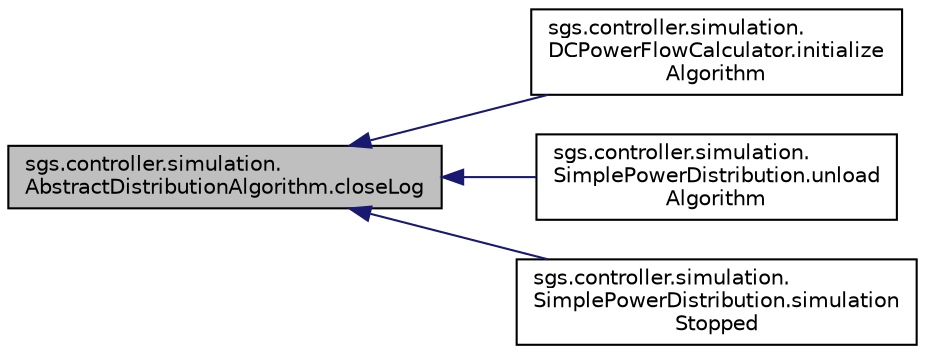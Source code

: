 digraph "sgs.controller.simulation.AbstractDistributionAlgorithm.closeLog"
{
  edge [fontname="Helvetica",fontsize="10",labelfontname="Helvetica",labelfontsize="10"];
  node [fontname="Helvetica",fontsize="10",shape=record];
  rankdir="LR";
  Node1 [label="sgs.controller.simulation.\lAbstractDistributionAlgorithm.closeLog",height=0.2,width=0.4,color="black", fillcolor="grey75", style="filled" fontcolor="black"];
  Node1 -> Node2 [dir="back",color="midnightblue",fontsize="10",style="solid"];
  Node2 [label="sgs.controller.simulation.\lDCPowerFlowCalculator.initialize\lAlgorithm",height=0.2,width=0.4,color="black", fillcolor="white", style="filled",URL="$classsgs_1_1controller_1_1simulation_1_1_d_c_power_flow_calculator.html#ae819a11f8da8e6a0a7f4869301d9e071"];
  Node1 -> Node3 [dir="back",color="midnightblue",fontsize="10",style="solid"];
  Node3 [label="sgs.controller.simulation.\lSimplePowerDistribution.unload\lAlgorithm",height=0.2,width=0.4,color="black", fillcolor="white", style="filled",URL="$classsgs_1_1controller_1_1simulation_1_1_simple_power_distribution.html#a25a37ccde51c32084a664a6d5a6bdc58"];
  Node1 -> Node4 [dir="back",color="midnightblue",fontsize="10",style="solid"];
  Node4 [label="sgs.controller.simulation.\lSimplePowerDistribution.simulation\lStopped",height=0.2,width=0.4,color="black", fillcolor="white", style="filled",URL="$classsgs_1_1controller_1_1simulation_1_1_simple_power_distribution.html#ab6514ab26075a1840932a05fc7d44ee7"];
}
